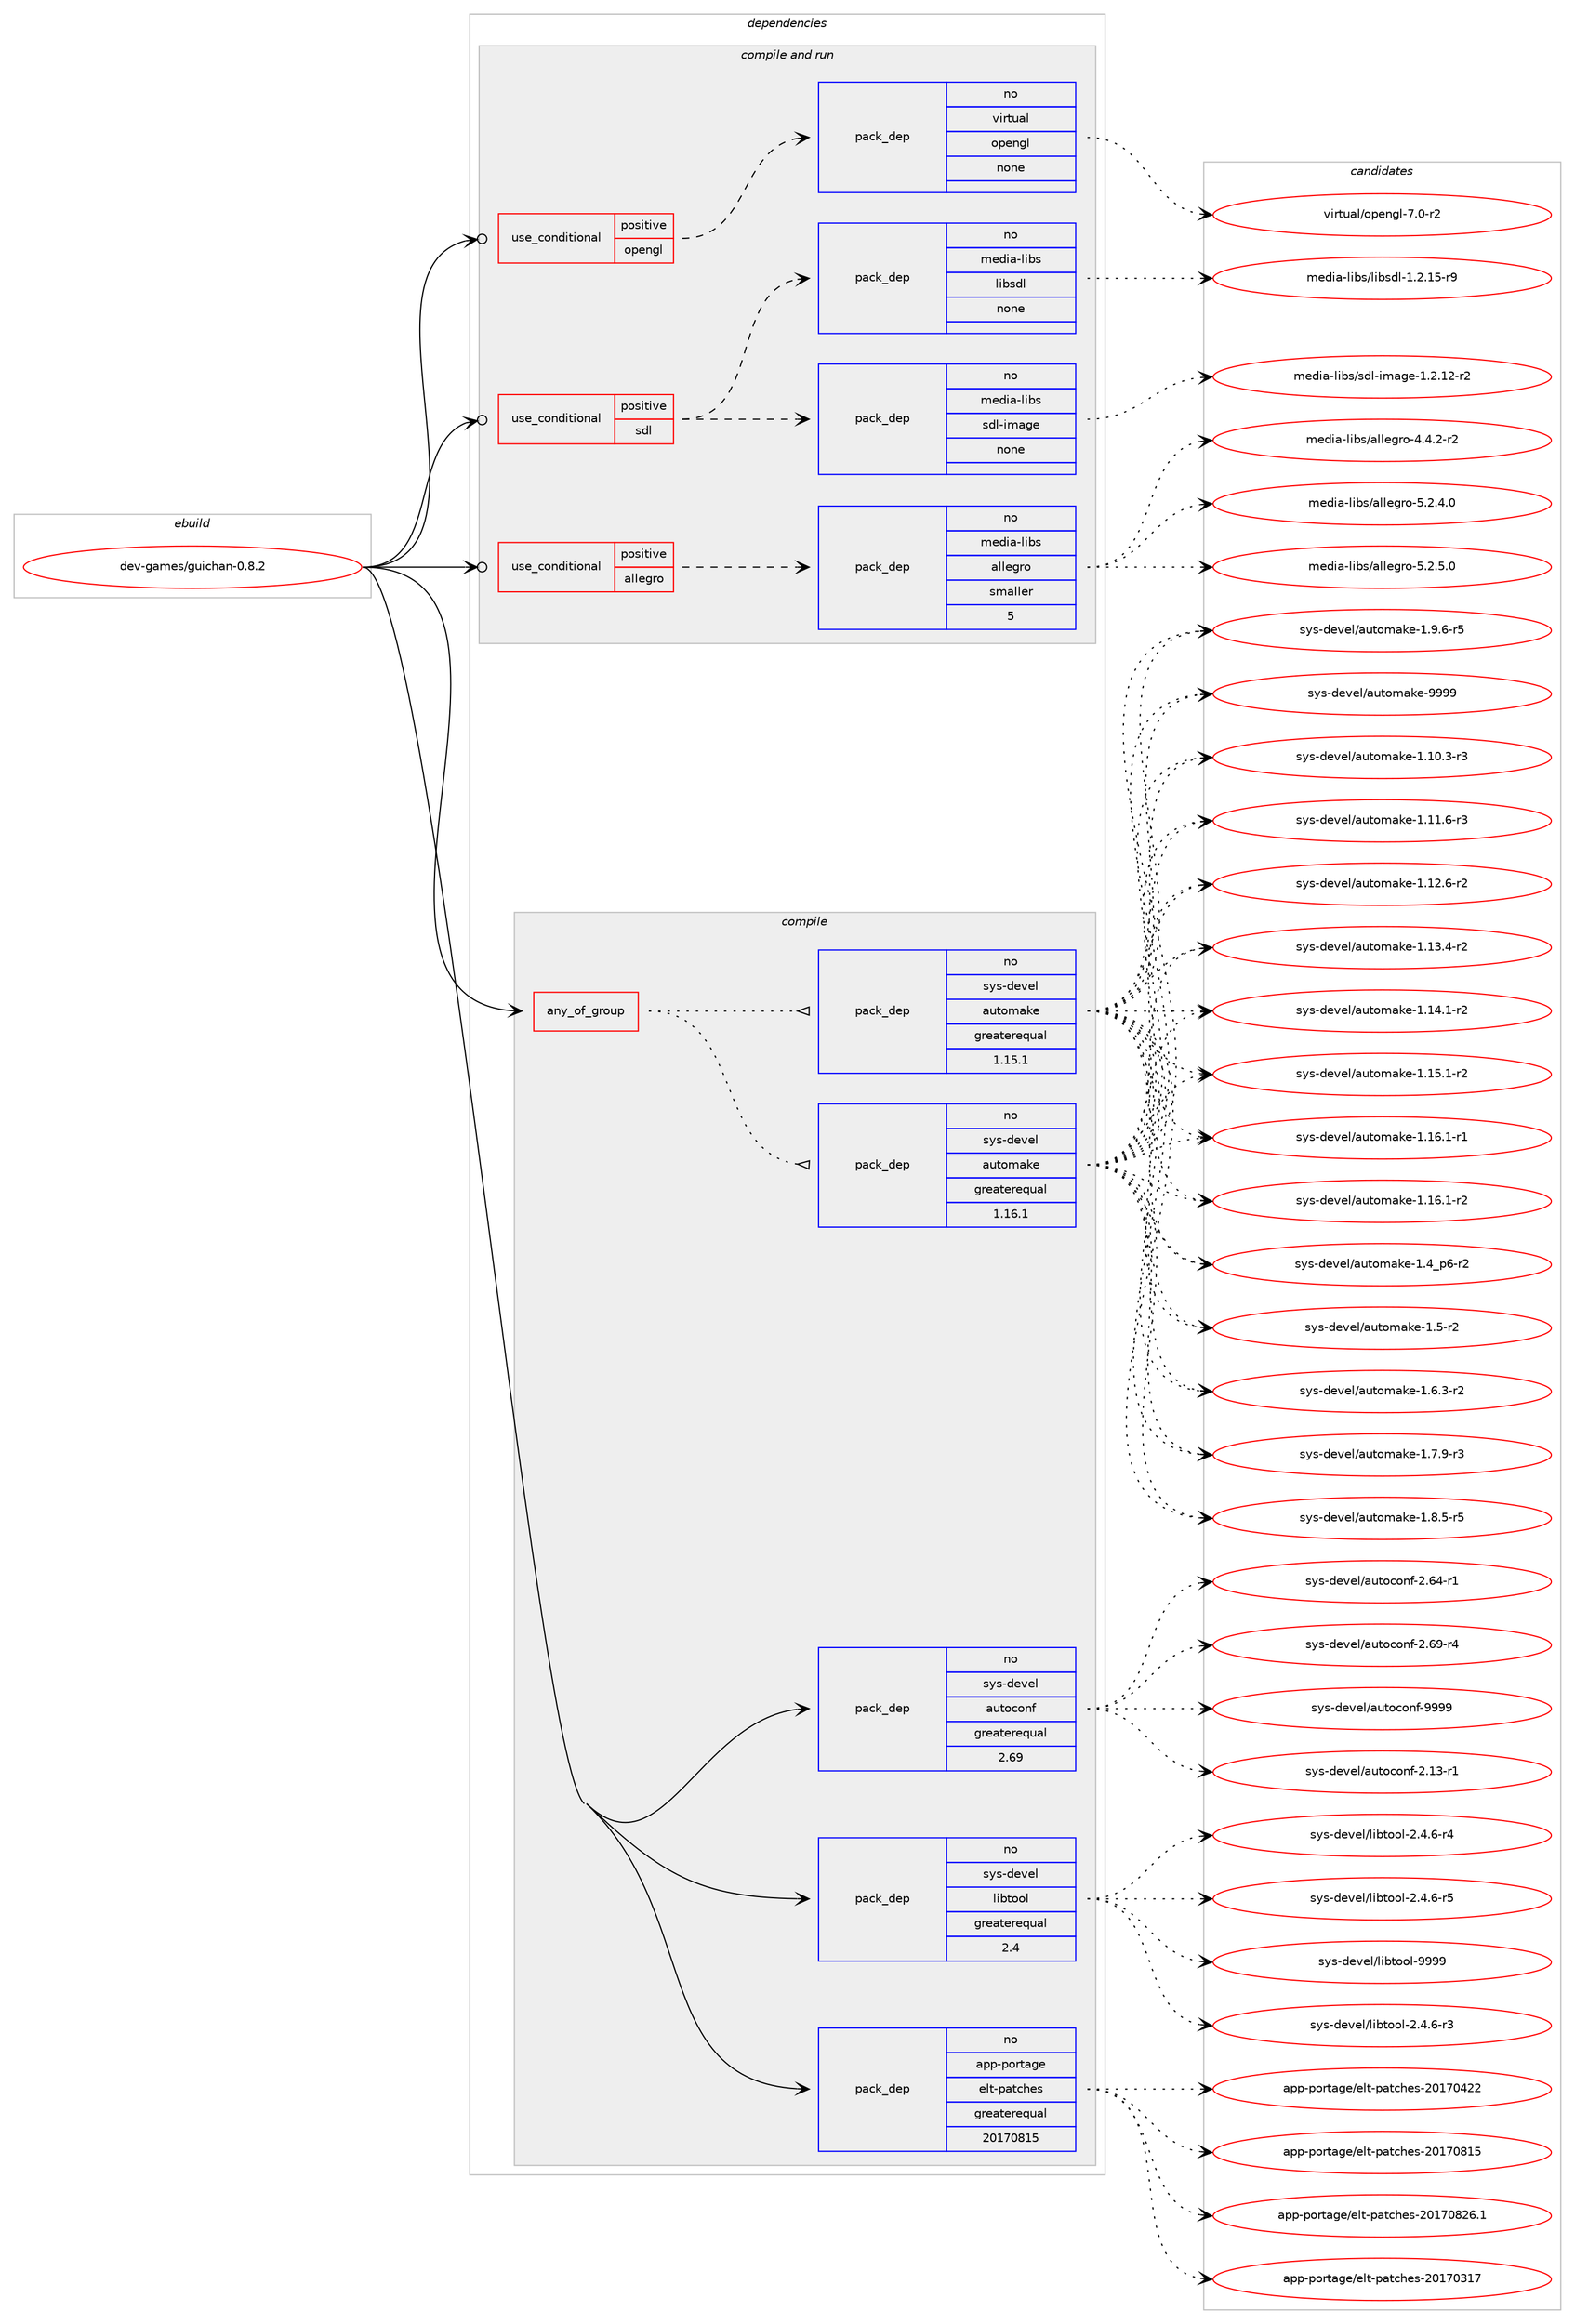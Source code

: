 digraph prolog {

# *************
# Graph options
# *************

newrank=true;
concentrate=true;
compound=true;
graph [rankdir=LR,fontname=Helvetica,fontsize=10,ranksep=1.5];#, ranksep=2.5, nodesep=0.2];
edge  [arrowhead=vee];
node  [fontname=Helvetica,fontsize=10];

# **********
# The ebuild
# **********

subgraph cluster_leftcol {
color=gray;
rank=same;
label=<<i>ebuild</i>>;
id [label="dev-games/guichan-0.8.2", color=red, width=4, href="../dev-games/guichan-0.8.2.svg"];
}

# ****************
# The dependencies
# ****************

subgraph cluster_midcol {
color=gray;
label=<<i>dependencies</i>>;
subgraph cluster_compile {
fillcolor="#eeeeee";
style=filled;
label=<<i>compile</i>>;
subgraph any9429 {
dependency525018 [label=<<TABLE BORDER="0" CELLBORDER="1" CELLSPACING="0" CELLPADDING="4"><TR><TD CELLPADDING="10">any_of_group</TD></TR></TABLE>>, shape=none, color=red];subgraph pack390745 {
dependency525019 [label=<<TABLE BORDER="0" CELLBORDER="1" CELLSPACING="0" CELLPADDING="4" WIDTH="220"><TR><TD ROWSPAN="6" CELLPADDING="30">pack_dep</TD></TR><TR><TD WIDTH="110">no</TD></TR><TR><TD>sys-devel</TD></TR><TR><TD>automake</TD></TR><TR><TD>greaterequal</TD></TR><TR><TD>1.16.1</TD></TR></TABLE>>, shape=none, color=blue];
}
dependency525018:e -> dependency525019:w [weight=20,style="dotted",arrowhead="oinv"];
subgraph pack390746 {
dependency525020 [label=<<TABLE BORDER="0" CELLBORDER="1" CELLSPACING="0" CELLPADDING="4" WIDTH="220"><TR><TD ROWSPAN="6" CELLPADDING="30">pack_dep</TD></TR><TR><TD WIDTH="110">no</TD></TR><TR><TD>sys-devel</TD></TR><TR><TD>automake</TD></TR><TR><TD>greaterequal</TD></TR><TR><TD>1.15.1</TD></TR></TABLE>>, shape=none, color=blue];
}
dependency525018:e -> dependency525020:w [weight=20,style="dotted",arrowhead="oinv"];
}
id:e -> dependency525018:w [weight=20,style="solid",arrowhead="vee"];
subgraph pack390747 {
dependency525021 [label=<<TABLE BORDER="0" CELLBORDER="1" CELLSPACING="0" CELLPADDING="4" WIDTH="220"><TR><TD ROWSPAN="6" CELLPADDING="30">pack_dep</TD></TR><TR><TD WIDTH="110">no</TD></TR><TR><TD>app-portage</TD></TR><TR><TD>elt-patches</TD></TR><TR><TD>greaterequal</TD></TR><TR><TD>20170815</TD></TR></TABLE>>, shape=none, color=blue];
}
id:e -> dependency525021:w [weight=20,style="solid",arrowhead="vee"];
subgraph pack390748 {
dependency525022 [label=<<TABLE BORDER="0" CELLBORDER="1" CELLSPACING="0" CELLPADDING="4" WIDTH="220"><TR><TD ROWSPAN="6" CELLPADDING="30">pack_dep</TD></TR><TR><TD WIDTH="110">no</TD></TR><TR><TD>sys-devel</TD></TR><TR><TD>autoconf</TD></TR><TR><TD>greaterequal</TD></TR><TR><TD>2.69</TD></TR></TABLE>>, shape=none, color=blue];
}
id:e -> dependency525022:w [weight=20,style="solid",arrowhead="vee"];
subgraph pack390749 {
dependency525023 [label=<<TABLE BORDER="0" CELLBORDER="1" CELLSPACING="0" CELLPADDING="4" WIDTH="220"><TR><TD ROWSPAN="6" CELLPADDING="30">pack_dep</TD></TR><TR><TD WIDTH="110">no</TD></TR><TR><TD>sys-devel</TD></TR><TR><TD>libtool</TD></TR><TR><TD>greaterequal</TD></TR><TR><TD>2.4</TD></TR></TABLE>>, shape=none, color=blue];
}
id:e -> dependency525023:w [weight=20,style="solid",arrowhead="vee"];
}
subgraph cluster_compileandrun {
fillcolor="#eeeeee";
style=filled;
label=<<i>compile and run</i>>;
subgraph cond124487 {
dependency525024 [label=<<TABLE BORDER="0" CELLBORDER="1" CELLSPACING="0" CELLPADDING="4"><TR><TD ROWSPAN="3" CELLPADDING="10">use_conditional</TD></TR><TR><TD>positive</TD></TR><TR><TD>allegro</TD></TR></TABLE>>, shape=none, color=red];
subgraph pack390750 {
dependency525025 [label=<<TABLE BORDER="0" CELLBORDER="1" CELLSPACING="0" CELLPADDING="4" WIDTH="220"><TR><TD ROWSPAN="6" CELLPADDING="30">pack_dep</TD></TR><TR><TD WIDTH="110">no</TD></TR><TR><TD>media-libs</TD></TR><TR><TD>allegro</TD></TR><TR><TD>smaller</TD></TR><TR><TD>5</TD></TR></TABLE>>, shape=none, color=blue];
}
dependency525024:e -> dependency525025:w [weight=20,style="dashed",arrowhead="vee"];
}
id:e -> dependency525024:w [weight=20,style="solid",arrowhead="odotvee"];
subgraph cond124488 {
dependency525026 [label=<<TABLE BORDER="0" CELLBORDER="1" CELLSPACING="0" CELLPADDING="4"><TR><TD ROWSPAN="3" CELLPADDING="10">use_conditional</TD></TR><TR><TD>positive</TD></TR><TR><TD>opengl</TD></TR></TABLE>>, shape=none, color=red];
subgraph pack390751 {
dependency525027 [label=<<TABLE BORDER="0" CELLBORDER="1" CELLSPACING="0" CELLPADDING="4" WIDTH="220"><TR><TD ROWSPAN="6" CELLPADDING="30">pack_dep</TD></TR><TR><TD WIDTH="110">no</TD></TR><TR><TD>virtual</TD></TR><TR><TD>opengl</TD></TR><TR><TD>none</TD></TR><TR><TD></TD></TR></TABLE>>, shape=none, color=blue];
}
dependency525026:e -> dependency525027:w [weight=20,style="dashed",arrowhead="vee"];
}
id:e -> dependency525026:w [weight=20,style="solid",arrowhead="odotvee"];
subgraph cond124489 {
dependency525028 [label=<<TABLE BORDER="0" CELLBORDER="1" CELLSPACING="0" CELLPADDING="4"><TR><TD ROWSPAN="3" CELLPADDING="10">use_conditional</TD></TR><TR><TD>positive</TD></TR><TR><TD>sdl</TD></TR></TABLE>>, shape=none, color=red];
subgraph pack390752 {
dependency525029 [label=<<TABLE BORDER="0" CELLBORDER="1" CELLSPACING="0" CELLPADDING="4" WIDTH="220"><TR><TD ROWSPAN="6" CELLPADDING="30">pack_dep</TD></TR><TR><TD WIDTH="110">no</TD></TR><TR><TD>media-libs</TD></TR><TR><TD>libsdl</TD></TR><TR><TD>none</TD></TR><TR><TD></TD></TR></TABLE>>, shape=none, color=blue];
}
dependency525028:e -> dependency525029:w [weight=20,style="dashed",arrowhead="vee"];
subgraph pack390753 {
dependency525030 [label=<<TABLE BORDER="0" CELLBORDER="1" CELLSPACING="0" CELLPADDING="4" WIDTH="220"><TR><TD ROWSPAN="6" CELLPADDING="30">pack_dep</TD></TR><TR><TD WIDTH="110">no</TD></TR><TR><TD>media-libs</TD></TR><TR><TD>sdl-image</TD></TR><TR><TD>none</TD></TR><TR><TD></TD></TR></TABLE>>, shape=none, color=blue];
}
dependency525028:e -> dependency525030:w [weight=20,style="dashed",arrowhead="vee"];
}
id:e -> dependency525028:w [weight=20,style="solid",arrowhead="odotvee"];
}
subgraph cluster_run {
fillcolor="#eeeeee";
style=filled;
label=<<i>run</i>>;
}
}

# **************
# The candidates
# **************

subgraph cluster_choices {
rank=same;
color=gray;
label=<<i>candidates</i>>;

subgraph choice390745 {
color=black;
nodesep=1;
choice11512111545100101118101108479711711611110997107101454946494846514511451 [label="sys-devel/automake-1.10.3-r3", color=red, width=4,href="../sys-devel/automake-1.10.3-r3.svg"];
choice11512111545100101118101108479711711611110997107101454946494946544511451 [label="sys-devel/automake-1.11.6-r3", color=red, width=4,href="../sys-devel/automake-1.11.6-r3.svg"];
choice11512111545100101118101108479711711611110997107101454946495046544511450 [label="sys-devel/automake-1.12.6-r2", color=red, width=4,href="../sys-devel/automake-1.12.6-r2.svg"];
choice11512111545100101118101108479711711611110997107101454946495146524511450 [label="sys-devel/automake-1.13.4-r2", color=red, width=4,href="../sys-devel/automake-1.13.4-r2.svg"];
choice11512111545100101118101108479711711611110997107101454946495246494511450 [label="sys-devel/automake-1.14.1-r2", color=red, width=4,href="../sys-devel/automake-1.14.1-r2.svg"];
choice11512111545100101118101108479711711611110997107101454946495346494511450 [label="sys-devel/automake-1.15.1-r2", color=red, width=4,href="../sys-devel/automake-1.15.1-r2.svg"];
choice11512111545100101118101108479711711611110997107101454946495446494511449 [label="sys-devel/automake-1.16.1-r1", color=red, width=4,href="../sys-devel/automake-1.16.1-r1.svg"];
choice11512111545100101118101108479711711611110997107101454946495446494511450 [label="sys-devel/automake-1.16.1-r2", color=red, width=4,href="../sys-devel/automake-1.16.1-r2.svg"];
choice115121115451001011181011084797117116111109971071014549465295112544511450 [label="sys-devel/automake-1.4_p6-r2", color=red, width=4,href="../sys-devel/automake-1.4_p6-r2.svg"];
choice11512111545100101118101108479711711611110997107101454946534511450 [label="sys-devel/automake-1.5-r2", color=red, width=4,href="../sys-devel/automake-1.5-r2.svg"];
choice115121115451001011181011084797117116111109971071014549465446514511450 [label="sys-devel/automake-1.6.3-r2", color=red, width=4,href="../sys-devel/automake-1.6.3-r2.svg"];
choice115121115451001011181011084797117116111109971071014549465546574511451 [label="sys-devel/automake-1.7.9-r3", color=red, width=4,href="../sys-devel/automake-1.7.9-r3.svg"];
choice115121115451001011181011084797117116111109971071014549465646534511453 [label="sys-devel/automake-1.8.5-r5", color=red, width=4,href="../sys-devel/automake-1.8.5-r5.svg"];
choice115121115451001011181011084797117116111109971071014549465746544511453 [label="sys-devel/automake-1.9.6-r5", color=red, width=4,href="../sys-devel/automake-1.9.6-r5.svg"];
choice115121115451001011181011084797117116111109971071014557575757 [label="sys-devel/automake-9999", color=red, width=4,href="../sys-devel/automake-9999.svg"];
dependency525019:e -> choice11512111545100101118101108479711711611110997107101454946494846514511451:w [style=dotted,weight="100"];
dependency525019:e -> choice11512111545100101118101108479711711611110997107101454946494946544511451:w [style=dotted,weight="100"];
dependency525019:e -> choice11512111545100101118101108479711711611110997107101454946495046544511450:w [style=dotted,weight="100"];
dependency525019:e -> choice11512111545100101118101108479711711611110997107101454946495146524511450:w [style=dotted,weight="100"];
dependency525019:e -> choice11512111545100101118101108479711711611110997107101454946495246494511450:w [style=dotted,weight="100"];
dependency525019:e -> choice11512111545100101118101108479711711611110997107101454946495346494511450:w [style=dotted,weight="100"];
dependency525019:e -> choice11512111545100101118101108479711711611110997107101454946495446494511449:w [style=dotted,weight="100"];
dependency525019:e -> choice11512111545100101118101108479711711611110997107101454946495446494511450:w [style=dotted,weight="100"];
dependency525019:e -> choice115121115451001011181011084797117116111109971071014549465295112544511450:w [style=dotted,weight="100"];
dependency525019:e -> choice11512111545100101118101108479711711611110997107101454946534511450:w [style=dotted,weight="100"];
dependency525019:e -> choice115121115451001011181011084797117116111109971071014549465446514511450:w [style=dotted,weight="100"];
dependency525019:e -> choice115121115451001011181011084797117116111109971071014549465546574511451:w [style=dotted,weight="100"];
dependency525019:e -> choice115121115451001011181011084797117116111109971071014549465646534511453:w [style=dotted,weight="100"];
dependency525019:e -> choice115121115451001011181011084797117116111109971071014549465746544511453:w [style=dotted,weight="100"];
dependency525019:e -> choice115121115451001011181011084797117116111109971071014557575757:w [style=dotted,weight="100"];
}
subgraph choice390746 {
color=black;
nodesep=1;
choice11512111545100101118101108479711711611110997107101454946494846514511451 [label="sys-devel/automake-1.10.3-r3", color=red, width=4,href="../sys-devel/automake-1.10.3-r3.svg"];
choice11512111545100101118101108479711711611110997107101454946494946544511451 [label="sys-devel/automake-1.11.6-r3", color=red, width=4,href="../sys-devel/automake-1.11.6-r3.svg"];
choice11512111545100101118101108479711711611110997107101454946495046544511450 [label="sys-devel/automake-1.12.6-r2", color=red, width=4,href="../sys-devel/automake-1.12.6-r2.svg"];
choice11512111545100101118101108479711711611110997107101454946495146524511450 [label="sys-devel/automake-1.13.4-r2", color=red, width=4,href="../sys-devel/automake-1.13.4-r2.svg"];
choice11512111545100101118101108479711711611110997107101454946495246494511450 [label="sys-devel/automake-1.14.1-r2", color=red, width=4,href="../sys-devel/automake-1.14.1-r2.svg"];
choice11512111545100101118101108479711711611110997107101454946495346494511450 [label="sys-devel/automake-1.15.1-r2", color=red, width=4,href="../sys-devel/automake-1.15.1-r2.svg"];
choice11512111545100101118101108479711711611110997107101454946495446494511449 [label="sys-devel/automake-1.16.1-r1", color=red, width=4,href="../sys-devel/automake-1.16.1-r1.svg"];
choice11512111545100101118101108479711711611110997107101454946495446494511450 [label="sys-devel/automake-1.16.1-r2", color=red, width=4,href="../sys-devel/automake-1.16.1-r2.svg"];
choice115121115451001011181011084797117116111109971071014549465295112544511450 [label="sys-devel/automake-1.4_p6-r2", color=red, width=4,href="../sys-devel/automake-1.4_p6-r2.svg"];
choice11512111545100101118101108479711711611110997107101454946534511450 [label="sys-devel/automake-1.5-r2", color=red, width=4,href="../sys-devel/automake-1.5-r2.svg"];
choice115121115451001011181011084797117116111109971071014549465446514511450 [label="sys-devel/automake-1.6.3-r2", color=red, width=4,href="../sys-devel/automake-1.6.3-r2.svg"];
choice115121115451001011181011084797117116111109971071014549465546574511451 [label="sys-devel/automake-1.7.9-r3", color=red, width=4,href="../sys-devel/automake-1.7.9-r3.svg"];
choice115121115451001011181011084797117116111109971071014549465646534511453 [label="sys-devel/automake-1.8.5-r5", color=red, width=4,href="../sys-devel/automake-1.8.5-r5.svg"];
choice115121115451001011181011084797117116111109971071014549465746544511453 [label="sys-devel/automake-1.9.6-r5", color=red, width=4,href="../sys-devel/automake-1.9.6-r5.svg"];
choice115121115451001011181011084797117116111109971071014557575757 [label="sys-devel/automake-9999", color=red, width=4,href="../sys-devel/automake-9999.svg"];
dependency525020:e -> choice11512111545100101118101108479711711611110997107101454946494846514511451:w [style=dotted,weight="100"];
dependency525020:e -> choice11512111545100101118101108479711711611110997107101454946494946544511451:w [style=dotted,weight="100"];
dependency525020:e -> choice11512111545100101118101108479711711611110997107101454946495046544511450:w [style=dotted,weight="100"];
dependency525020:e -> choice11512111545100101118101108479711711611110997107101454946495146524511450:w [style=dotted,weight="100"];
dependency525020:e -> choice11512111545100101118101108479711711611110997107101454946495246494511450:w [style=dotted,weight="100"];
dependency525020:e -> choice11512111545100101118101108479711711611110997107101454946495346494511450:w [style=dotted,weight="100"];
dependency525020:e -> choice11512111545100101118101108479711711611110997107101454946495446494511449:w [style=dotted,weight="100"];
dependency525020:e -> choice11512111545100101118101108479711711611110997107101454946495446494511450:w [style=dotted,weight="100"];
dependency525020:e -> choice115121115451001011181011084797117116111109971071014549465295112544511450:w [style=dotted,weight="100"];
dependency525020:e -> choice11512111545100101118101108479711711611110997107101454946534511450:w [style=dotted,weight="100"];
dependency525020:e -> choice115121115451001011181011084797117116111109971071014549465446514511450:w [style=dotted,weight="100"];
dependency525020:e -> choice115121115451001011181011084797117116111109971071014549465546574511451:w [style=dotted,weight="100"];
dependency525020:e -> choice115121115451001011181011084797117116111109971071014549465646534511453:w [style=dotted,weight="100"];
dependency525020:e -> choice115121115451001011181011084797117116111109971071014549465746544511453:w [style=dotted,weight="100"];
dependency525020:e -> choice115121115451001011181011084797117116111109971071014557575757:w [style=dotted,weight="100"];
}
subgraph choice390747 {
color=black;
nodesep=1;
choice97112112451121111141169710310147101108116451129711699104101115455048495548514955 [label="app-portage/elt-patches-20170317", color=red, width=4,href="../app-portage/elt-patches-20170317.svg"];
choice97112112451121111141169710310147101108116451129711699104101115455048495548525050 [label="app-portage/elt-patches-20170422", color=red, width=4,href="../app-portage/elt-patches-20170422.svg"];
choice97112112451121111141169710310147101108116451129711699104101115455048495548564953 [label="app-portage/elt-patches-20170815", color=red, width=4,href="../app-portage/elt-patches-20170815.svg"];
choice971121124511211111411697103101471011081164511297116991041011154550484955485650544649 [label="app-portage/elt-patches-20170826.1", color=red, width=4,href="../app-portage/elt-patches-20170826.1.svg"];
dependency525021:e -> choice97112112451121111141169710310147101108116451129711699104101115455048495548514955:w [style=dotted,weight="100"];
dependency525021:e -> choice97112112451121111141169710310147101108116451129711699104101115455048495548525050:w [style=dotted,weight="100"];
dependency525021:e -> choice97112112451121111141169710310147101108116451129711699104101115455048495548564953:w [style=dotted,weight="100"];
dependency525021:e -> choice971121124511211111411697103101471011081164511297116991041011154550484955485650544649:w [style=dotted,weight="100"];
}
subgraph choice390748 {
color=black;
nodesep=1;
choice1151211154510010111810110847971171161119911111010245504649514511449 [label="sys-devel/autoconf-2.13-r1", color=red, width=4,href="../sys-devel/autoconf-2.13-r1.svg"];
choice1151211154510010111810110847971171161119911111010245504654524511449 [label="sys-devel/autoconf-2.64-r1", color=red, width=4,href="../sys-devel/autoconf-2.64-r1.svg"];
choice1151211154510010111810110847971171161119911111010245504654574511452 [label="sys-devel/autoconf-2.69-r4", color=red, width=4,href="../sys-devel/autoconf-2.69-r4.svg"];
choice115121115451001011181011084797117116111991111101024557575757 [label="sys-devel/autoconf-9999", color=red, width=4,href="../sys-devel/autoconf-9999.svg"];
dependency525022:e -> choice1151211154510010111810110847971171161119911111010245504649514511449:w [style=dotted,weight="100"];
dependency525022:e -> choice1151211154510010111810110847971171161119911111010245504654524511449:w [style=dotted,weight="100"];
dependency525022:e -> choice1151211154510010111810110847971171161119911111010245504654574511452:w [style=dotted,weight="100"];
dependency525022:e -> choice115121115451001011181011084797117116111991111101024557575757:w [style=dotted,weight="100"];
}
subgraph choice390749 {
color=black;
nodesep=1;
choice1151211154510010111810110847108105981161111111084550465246544511451 [label="sys-devel/libtool-2.4.6-r3", color=red, width=4,href="../sys-devel/libtool-2.4.6-r3.svg"];
choice1151211154510010111810110847108105981161111111084550465246544511452 [label="sys-devel/libtool-2.4.6-r4", color=red, width=4,href="../sys-devel/libtool-2.4.6-r4.svg"];
choice1151211154510010111810110847108105981161111111084550465246544511453 [label="sys-devel/libtool-2.4.6-r5", color=red, width=4,href="../sys-devel/libtool-2.4.6-r5.svg"];
choice1151211154510010111810110847108105981161111111084557575757 [label="sys-devel/libtool-9999", color=red, width=4,href="../sys-devel/libtool-9999.svg"];
dependency525023:e -> choice1151211154510010111810110847108105981161111111084550465246544511451:w [style=dotted,weight="100"];
dependency525023:e -> choice1151211154510010111810110847108105981161111111084550465246544511452:w [style=dotted,weight="100"];
dependency525023:e -> choice1151211154510010111810110847108105981161111111084550465246544511453:w [style=dotted,weight="100"];
dependency525023:e -> choice1151211154510010111810110847108105981161111111084557575757:w [style=dotted,weight="100"];
}
subgraph choice390750 {
color=black;
nodesep=1;
choice10910110010597451081059811547971081081011031141114552465246504511450 [label="media-libs/allegro-4.4.2-r2", color=red, width=4,href="../media-libs/allegro-4.4.2-r2.svg"];
choice10910110010597451081059811547971081081011031141114553465046524648 [label="media-libs/allegro-5.2.4.0", color=red, width=4,href="../media-libs/allegro-5.2.4.0.svg"];
choice10910110010597451081059811547971081081011031141114553465046534648 [label="media-libs/allegro-5.2.5.0", color=red, width=4,href="../media-libs/allegro-5.2.5.0.svg"];
dependency525025:e -> choice10910110010597451081059811547971081081011031141114552465246504511450:w [style=dotted,weight="100"];
dependency525025:e -> choice10910110010597451081059811547971081081011031141114553465046524648:w [style=dotted,weight="100"];
dependency525025:e -> choice10910110010597451081059811547971081081011031141114553465046534648:w [style=dotted,weight="100"];
}
subgraph choice390751 {
color=black;
nodesep=1;
choice1181051141161179710847111112101110103108455546484511450 [label="virtual/opengl-7.0-r2", color=red, width=4,href="../virtual/opengl-7.0-r2.svg"];
dependency525027:e -> choice1181051141161179710847111112101110103108455546484511450:w [style=dotted,weight="100"];
}
subgraph choice390752 {
color=black;
nodesep=1;
choice1091011001059745108105981154710810598115100108454946504649534511457 [label="media-libs/libsdl-1.2.15-r9", color=red, width=4,href="../media-libs/libsdl-1.2.15-r9.svg"];
dependency525029:e -> choice1091011001059745108105981154710810598115100108454946504649534511457:w [style=dotted,weight="100"];
}
subgraph choice390753 {
color=black;
nodesep=1;
choice109101100105974510810598115471151001084510510997103101454946504649504511450 [label="media-libs/sdl-image-1.2.12-r2", color=red, width=4,href="../media-libs/sdl-image-1.2.12-r2.svg"];
dependency525030:e -> choice109101100105974510810598115471151001084510510997103101454946504649504511450:w [style=dotted,weight="100"];
}
}

}
